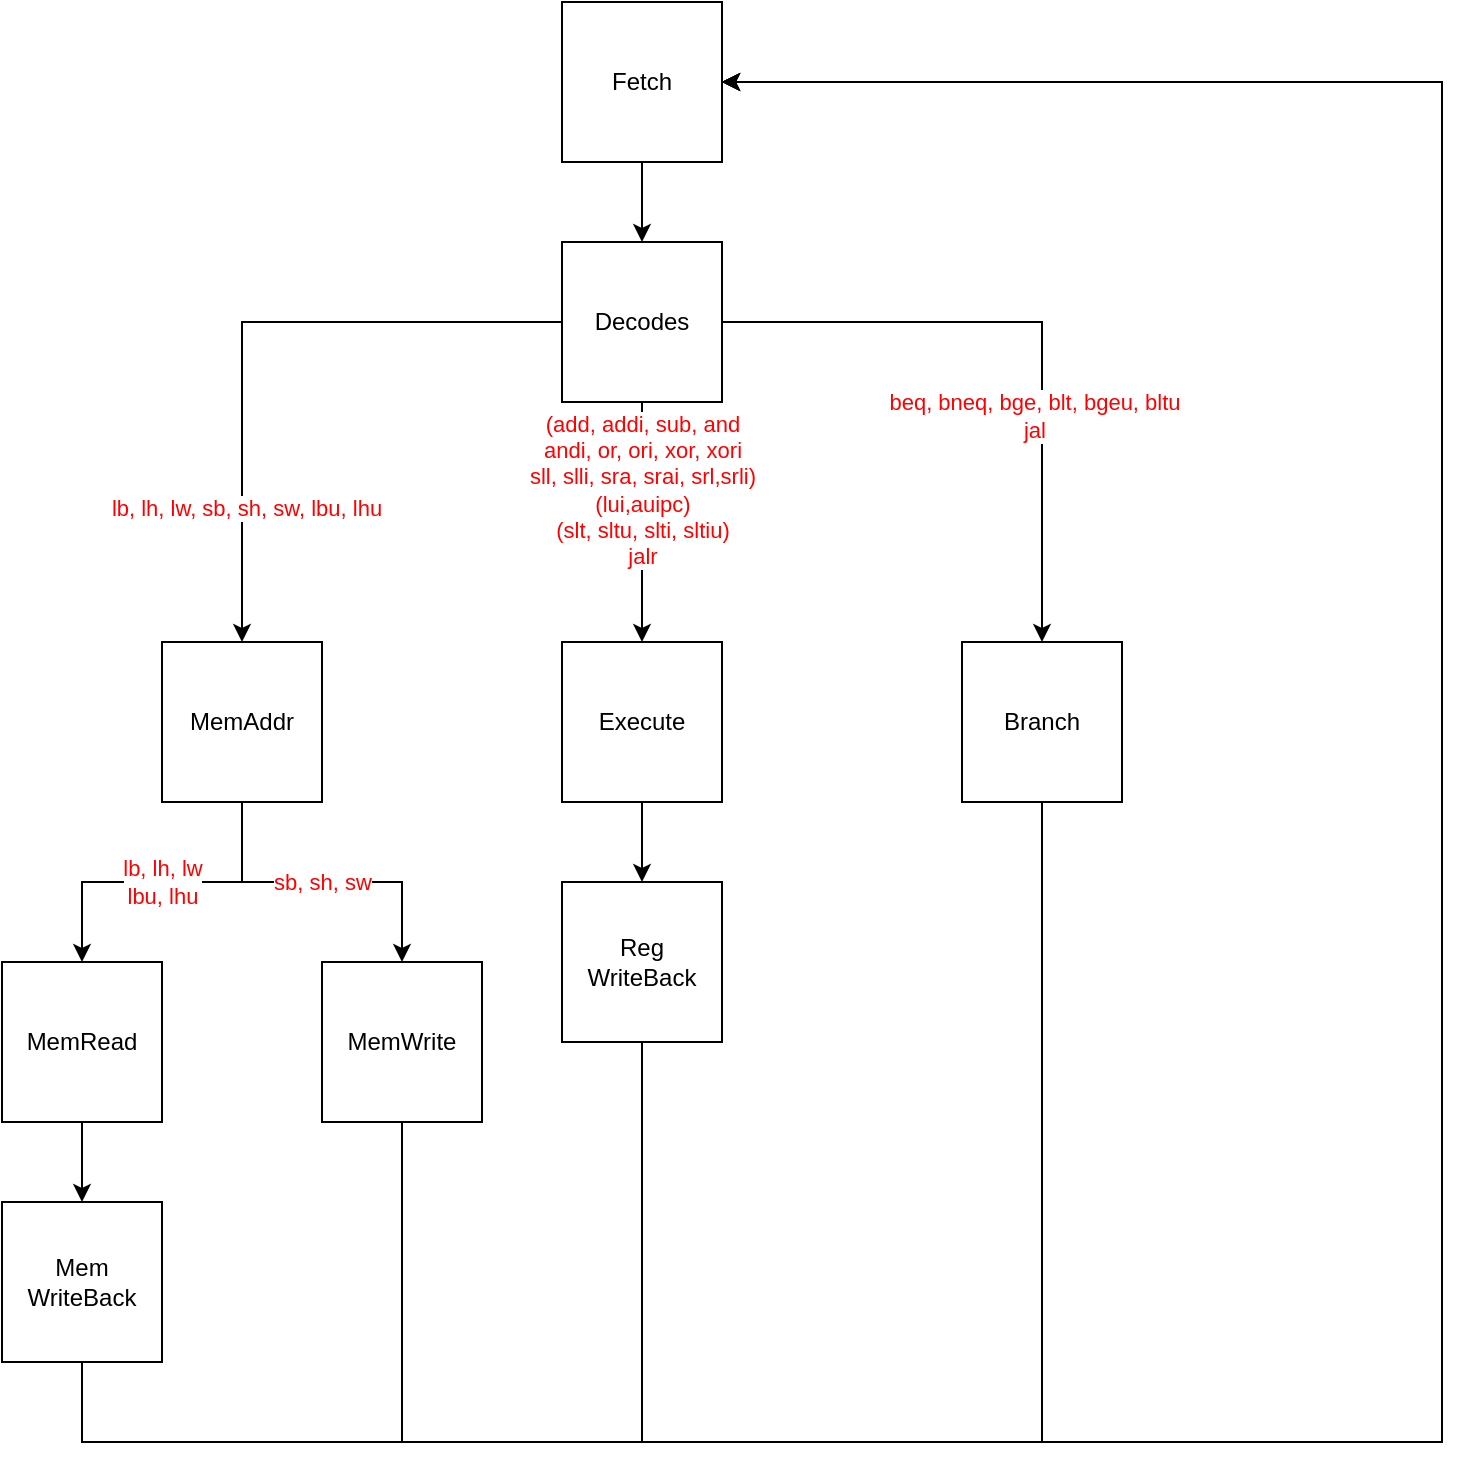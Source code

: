 <mxfile version="13.9.2" type="github">
  <diagram id="m97F3goElbFh3dZDYqxH" name="Page-1">
    <mxGraphModel dx="1422" dy="703" grid="1" gridSize="10" guides="1" tooltips="1" connect="1" arrows="1" fold="1" page="1" pageScale="1" pageWidth="850" pageHeight="1100" math="0" shadow="0">
      <root>
        <mxCell id="0" />
        <mxCell id="1" parent="0" />
        <mxCell id="khUmbA2dQrrUJ9ddgjE_-12" style="edgeStyle=orthogonalEdgeStyle;rounded=0;orthogonalLoop=1;jettySize=auto;html=1;" parent="1" source="khUmbA2dQrrUJ9ddgjE_-1" target="khUmbA2dQrrUJ9ddgjE_-5" edge="1">
          <mxGeometry relative="1" as="geometry" />
        </mxCell>
        <mxCell id="khUmbA2dQrrUJ9ddgjE_-1" value="Fetch" style="whiteSpace=wrap;html=1;aspect=fixed;" parent="1" vertex="1">
          <mxGeometry x="600" y="40" width="80" height="80" as="geometry" />
        </mxCell>
        <mxCell id="khUmbA2dQrrUJ9ddgjE_-9" style="edgeStyle=orthogonalEdgeStyle;rounded=0;orthogonalLoop=1;jettySize=auto;html=1;exitX=0;exitY=0.5;exitDx=0;exitDy=0;entryX=0.5;entryY=0;entryDx=0;entryDy=0;" parent="1" source="khUmbA2dQrrUJ9ddgjE_-5" target="khUmbA2dQrrUJ9ddgjE_-8" edge="1">
          <mxGeometry relative="1" as="geometry" />
        </mxCell>
        <mxCell id="khUmbA2dQrrUJ9ddgjE_-35" value="&lt;font color=&quot;#FF0000&quot;&gt;lb, lh, lw, sb, sh, sw, lbu, lhu&lt;/font&gt;" style="edgeLabel;html=1;align=center;verticalAlign=middle;resizable=0;points=[];" parent="khUmbA2dQrrUJ9ddgjE_-9" vertex="1" connectable="0">
          <mxGeometry x="0.581" y="2" relative="1" as="geometry">
            <mxPoint as="offset" />
          </mxGeometry>
        </mxCell>
        <mxCell id="khUmbA2dQrrUJ9ddgjE_-10" style="edgeStyle=orthogonalEdgeStyle;rounded=0;orthogonalLoop=1;jettySize=auto;html=1;entryX=0.5;entryY=0;entryDx=0;entryDy=0;" parent="1" source="khUmbA2dQrrUJ9ddgjE_-5" target="khUmbA2dQrrUJ9ddgjE_-7" edge="1">
          <mxGeometry relative="1" as="geometry" />
        </mxCell>
        <mxCell id="khUmbA2dQrrUJ9ddgjE_-27" value="&lt;div&gt;&lt;font color=&quot;#FF0000&quot;&gt;(add, addi, sub, and&lt;/font&gt;&lt;/div&gt;&lt;div&gt;&lt;font color=&quot;#FF0000&quot;&gt;andi, or, ori, xor, xori&lt;/font&gt;&lt;/div&gt;&lt;div&gt;&lt;font color=&quot;#FF0000&quot;&gt;sll, slli, sra, srai, srl,srli)&lt;/font&gt;&lt;/div&gt;&lt;div&gt;&lt;font color=&quot;#FF0000&quot;&gt;(lui,auipc)&lt;/font&gt;&lt;/div&gt;&lt;div&gt;&lt;font color=&quot;#FF0000&quot;&gt;(slt, sltu, slti, sltiu)&lt;/font&gt;&lt;/div&gt;&lt;div&gt;&lt;font color=&quot;#FF0000&quot;&gt;jalr&lt;br&gt;&lt;/font&gt;&lt;/div&gt;" style="edgeLabel;html=1;align=center;verticalAlign=middle;resizable=0;points=[];" parent="khUmbA2dQrrUJ9ddgjE_-10" vertex="1" connectable="0">
          <mxGeometry x="-0.267" relative="1" as="geometry">
            <mxPoint as="offset" />
          </mxGeometry>
        </mxCell>
        <mxCell id="khUmbA2dQrrUJ9ddgjE_-11" style="edgeStyle=orthogonalEdgeStyle;rounded=0;orthogonalLoop=1;jettySize=auto;html=1;entryX=0.5;entryY=0;entryDx=0;entryDy=0;" parent="1" source="khUmbA2dQrrUJ9ddgjE_-5" target="khUmbA2dQrrUJ9ddgjE_-6" edge="1">
          <mxGeometry relative="1" as="geometry" />
        </mxCell>
        <mxCell id="khUmbA2dQrrUJ9ddgjE_-32" value="&lt;div&gt;&lt;font color=&quot;#FF0000&quot;&gt;beq, bneq, bge, blt, bgeu, bltu&lt;/font&gt;&lt;/div&gt;&lt;div&gt;&lt;font color=&quot;#FF0000&quot;&gt;jal&lt;br&gt;&lt;/font&gt;&lt;/div&gt;" style="edgeLabel;html=1;align=center;verticalAlign=middle;resizable=0;points=[];" parent="khUmbA2dQrrUJ9ddgjE_-11" vertex="1" connectable="0">
          <mxGeometry x="-0.025" y="-47" relative="1" as="geometry">
            <mxPoint as="offset" />
          </mxGeometry>
        </mxCell>
        <mxCell id="khUmbA2dQrrUJ9ddgjE_-5" value="Decodes" style="whiteSpace=wrap;html=1;aspect=fixed;" parent="1" vertex="1">
          <mxGeometry x="600" y="160" width="80" height="80" as="geometry" />
        </mxCell>
        <mxCell id="khUmbA2dQrrUJ9ddgjE_-24" style="edgeStyle=orthogonalEdgeStyle;rounded=0;orthogonalLoop=1;jettySize=auto;html=1;" parent="1" source="khUmbA2dQrrUJ9ddgjE_-6" target="khUmbA2dQrrUJ9ddgjE_-1" edge="1">
          <mxGeometry relative="1" as="geometry">
            <Array as="points">
              <mxPoint x="840" y="760" />
              <mxPoint x="1040" y="760" />
              <mxPoint x="1040" y="80" />
            </Array>
          </mxGeometry>
        </mxCell>
        <mxCell id="khUmbA2dQrrUJ9ddgjE_-6" value="Branch" style="whiteSpace=wrap;html=1;aspect=fixed;" parent="1" vertex="1">
          <mxGeometry x="800" y="360" width="80" height="80" as="geometry" />
        </mxCell>
        <mxCell id="khUmbA2dQrrUJ9ddgjE_-20" style="edgeStyle=orthogonalEdgeStyle;rounded=0;orthogonalLoop=1;jettySize=auto;html=1;entryX=0.5;entryY=0;entryDx=0;entryDy=0;" parent="1" source="khUmbA2dQrrUJ9ddgjE_-7" target="khUmbA2dQrrUJ9ddgjE_-14" edge="1">
          <mxGeometry relative="1" as="geometry" />
        </mxCell>
        <mxCell id="khUmbA2dQrrUJ9ddgjE_-7" value="Execute" style="whiteSpace=wrap;html=1;aspect=fixed;" parent="1" vertex="1">
          <mxGeometry x="600" y="360" width="80" height="80" as="geometry" />
        </mxCell>
        <mxCell id="khUmbA2dQrrUJ9ddgjE_-18" value="&lt;div&gt;&lt;font color=&quot;#FF0000&quot;&gt;lb, lh, lw&lt;/font&gt;&lt;/div&gt;&lt;div&gt;&lt;font color=&quot;#FF0000&quot;&gt;lbu, lhu&lt;/font&gt;&lt;/div&gt;" style="edgeStyle=orthogonalEdgeStyle;rounded=0;orthogonalLoop=1;jettySize=auto;html=1;entryX=0.5;entryY=0;entryDx=0;entryDy=0;" parent="1" source="khUmbA2dQrrUJ9ddgjE_-8" target="khUmbA2dQrrUJ9ddgjE_-16" edge="1">
          <mxGeometry relative="1" as="geometry" />
        </mxCell>
        <mxCell id="khUmbA2dQrrUJ9ddgjE_-19" value="&lt;font color=&quot;#FF0000&quot;&gt;sb, sh, sw&lt;/font&gt;" style="edgeStyle=orthogonalEdgeStyle;rounded=0;orthogonalLoop=1;jettySize=auto;html=1;" parent="1" source="khUmbA2dQrrUJ9ddgjE_-8" target="khUmbA2dQrrUJ9ddgjE_-15" edge="1">
          <mxGeometry relative="1" as="geometry" />
        </mxCell>
        <mxCell id="khUmbA2dQrrUJ9ddgjE_-8" value="MemAddr" style="whiteSpace=wrap;html=1;aspect=fixed;" parent="1" vertex="1">
          <mxGeometry x="400" y="360" width="80" height="80" as="geometry" />
        </mxCell>
        <mxCell id="khUmbA2dQrrUJ9ddgjE_-25" style="edgeStyle=orthogonalEdgeStyle;rounded=0;orthogonalLoop=1;jettySize=auto;html=1;" parent="1" source="khUmbA2dQrrUJ9ddgjE_-14" target="khUmbA2dQrrUJ9ddgjE_-1" edge="1">
          <mxGeometry relative="1" as="geometry">
            <Array as="points">
              <mxPoint x="640" y="760" />
              <mxPoint x="1040" y="760" />
              <mxPoint x="1040" y="80" />
            </Array>
          </mxGeometry>
        </mxCell>
        <mxCell id="khUmbA2dQrrUJ9ddgjE_-14" value="Reg WriteBack" style="whiteSpace=wrap;html=1;aspect=fixed;" parent="1" vertex="1">
          <mxGeometry x="600" y="480" width="80" height="80" as="geometry" />
        </mxCell>
        <mxCell id="khUmbA2dQrrUJ9ddgjE_-26" style="edgeStyle=orthogonalEdgeStyle;rounded=0;orthogonalLoop=1;jettySize=auto;html=1;" parent="1" source="khUmbA2dQrrUJ9ddgjE_-15" target="khUmbA2dQrrUJ9ddgjE_-1" edge="1">
          <mxGeometry relative="1" as="geometry">
            <Array as="points">
              <mxPoint x="520" y="760" />
              <mxPoint x="1040" y="760" />
              <mxPoint x="1040" y="80" />
            </Array>
          </mxGeometry>
        </mxCell>
        <mxCell id="khUmbA2dQrrUJ9ddgjE_-15" value="MemWrite" style="whiteSpace=wrap;html=1;aspect=fixed;" parent="1" vertex="1">
          <mxGeometry x="480" y="520" width="80" height="80" as="geometry" />
        </mxCell>
        <mxCell id="khUmbA2dQrrUJ9ddgjE_-22" style="edgeStyle=orthogonalEdgeStyle;rounded=0;orthogonalLoop=1;jettySize=auto;html=1;entryX=0.5;entryY=0;entryDx=0;entryDy=0;" parent="1" source="khUmbA2dQrrUJ9ddgjE_-16" target="khUmbA2dQrrUJ9ddgjE_-21" edge="1">
          <mxGeometry relative="1" as="geometry" />
        </mxCell>
        <mxCell id="khUmbA2dQrrUJ9ddgjE_-16" value="MemRead" style="whiteSpace=wrap;html=1;aspect=fixed;" parent="1" vertex="1">
          <mxGeometry x="320" y="520" width="80" height="80" as="geometry" />
        </mxCell>
        <mxCell id="khUmbA2dQrrUJ9ddgjE_-23" style="edgeStyle=orthogonalEdgeStyle;rounded=0;orthogonalLoop=1;jettySize=auto;html=1;exitX=0.5;exitY=1;exitDx=0;exitDy=0;" parent="1" source="khUmbA2dQrrUJ9ddgjE_-21" target="khUmbA2dQrrUJ9ddgjE_-1" edge="1">
          <mxGeometry relative="1" as="geometry">
            <Array as="points">
              <mxPoint x="360" y="760" />
              <mxPoint x="1040" y="760" />
              <mxPoint x="1040" y="80" />
            </Array>
          </mxGeometry>
        </mxCell>
        <mxCell id="khUmbA2dQrrUJ9ddgjE_-21" value="Mem WriteBack" style="whiteSpace=wrap;html=1;aspect=fixed;" parent="1" vertex="1">
          <mxGeometry x="320" y="640" width="80" height="80" as="geometry" />
        </mxCell>
      </root>
    </mxGraphModel>
  </diagram>
</mxfile>
